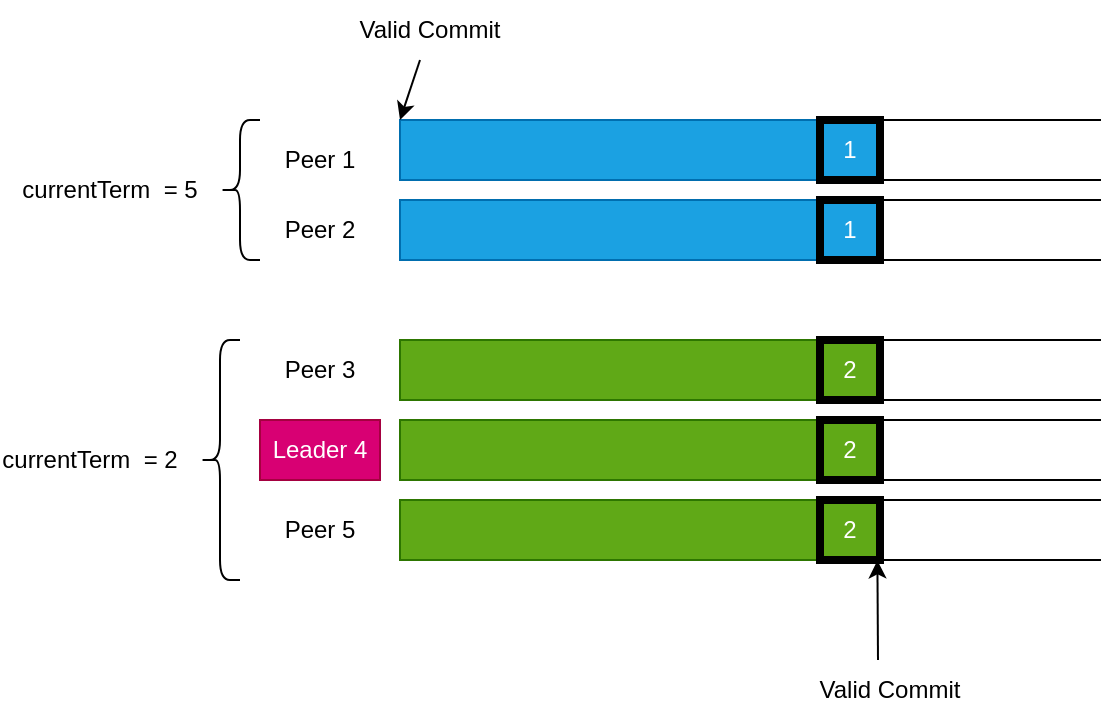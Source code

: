 <mxfile>
    <diagram id="sd-yzdimhjJbiO-xjuAy" name="Page-1">
        <mxGraphModel dx="548" dy="855" grid="1" gridSize="10" guides="1" tooltips="1" connect="1" arrows="1" fold="1" page="1" pageScale="1" pageWidth="827" pageHeight="1169" math="0" shadow="0">
            <root>
                <mxCell id="0"/>
                <mxCell id="1" parent="0"/>
                <mxCell id="2" value="" style="shape=partialRectangle;whiteSpace=wrap;html=1;bottom=1;right=1;left=1;top=0;fillColor=none;routingCenterX=-0.5;rotation=90;" parent="1" vertex="1">
                    <mxGeometry x="400" y="-40" width="30" height="350" as="geometry"/>
                </mxCell>
                <mxCell id="3" value="" style="shape=partialRectangle;whiteSpace=wrap;html=1;bottom=1;right=1;left=1;top=0;fillColor=none;routingCenterX=-0.5;rotation=90;" parent="1" vertex="1">
                    <mxGeometry x="400" width="30" height="350" as="geometry"/>
                </mxCell>
                <mxCell id="4" value="" style="shape=partialRectangle;whiteSpace=wrap;html=1;bottom=1;right=1;left=1;top=0;fillColor=none;routingCenterX=-0.5;rotation=90;" parent="1" vertex="1">
                    <mxGeometry x="400" y="70" width="30" height="350" as="geometry"/>
                </mxCell>
                <mxCell id="5" value="" style="shape=partialRectangle;whiteSpace=wrap;html=1;bottom=1;right=1;left=1;top=0;fillColor=none;routingCenterX=-0.5;rotation=90;" parent="1" vertex="1">
                    <mxGeometry x="400" y="110" width="30" height="350" as="geometry"/>
                </mxCell>
                <mxCell id="6" value="" style="shape=partialRectangle;whiteSpace=wrap;html=1;bottom=1;right=1;left=1;top=0;fillColor=none;routingCenterX=-0.5;rotation=90;" parent="1" vertex="1">
                    <mxGeometry x="400" y="150" width="30" height="350" as="geometry"/>
                </mxCell>
                <mxCell id="7" value="" style="rounded=0;whiteSpace=wrap;html=1;fillColor=#60a917;fontColor=#ffffff;strokeColor=#2D7600;" parent="1" vertex="1">
                    <mxGeometry x="240" y="230" width="240" height="30" as="geometry"/>
                </mxCell>
                <mxCell id="8" value="" style="rounded=0;whiteSpace=wrap;html=1;fillColor=#60a917;fontColor=#ffffff;strokeColor=#2D7600;" parent="1" vertex="1">
                    <mxGeometry x="240" y="270" width="240" height="30" as="geometry"/>
                </mxCell>
                <mxCell id="9" value="" style="rounded=0;whiteSpace=wrap;html=1;fillColor=#60a917;fontColor=#ffffff;strokeColor=#2D7600;" parent="1" vertex="1">
                    <mxGeometry x="240" y="310" width="240" height="30" as="geometry"/>
                </mxCell>
                <mxCell id="10" value="" style="rounded=0;whiteSpace=wrap;html=1;fillColor=#1ba1e2;fontColor=#ffffff;strokeColor=#006EAF;" parent="1" vertex="1">
                    <mxGeometry x="240" y="120" width="240" height="30" as="geometry"/>
                </mxCell>
                <mxCell id="11" value="" style="rounded=0;whiteSpace=wrap;html=1;fillColor=#1ba1e2;fontColor=#ffffff;strokeColor=#006EAF;" parent="1" vertex="1">
                    <mxGeometry x="240" y="160" width="240" height="30" as="geometry"/>
                </mxCell>
                <mxCell id="12" value="Peer 1" style="text;html=1;strokeColor=none;fillColor=none;align=center;verticalAlign=middle;whiteSpace=wrap;rounded=0;" parent="1" vertex="1">
                    <mxGeometry x="170" y="130" width="60" height="20" as="geometry"/>
                </mxCell>
                <mxCell id="13" value="Peer 2" style="text;html=1;strokeColor=none;fillColor=none;align=center;verticalAlign=middle;whiteSpace=wrap;rounded=0;" parent="1" vertex="1">
                    <mxGeometry x="170" y="160" width="60" height="30" as="geometry"/>
                </mxCell>
                <mxCell id="14" value="Peer 3" style="text;html=1;strokeColor=none;fillColor=none;align=center;verticalAlign=middle;whiteSpace=wrap;rounded=0;" parent="1" vertex="1">
                    <mxGeometry x="170" y="230" width="60" height="30" as="geometry"/>
                </mxCell>
                <mxCell id="15" value="Leader 4" style="text;html=1;strokeColor=#A50040;fillColor=#d80073;align=center;verticalAlign=middle;whiteSpace=wrap;rounded=0;fontColor=#ffffff;" parent="1" vertex="1">
                    <mxGeometry x="170" y="270" width="60" height="30" as="geometry"/>
                </mxCell>
                <mxCell id="16" value="Peer 5" style="text;html=1;strokeColor=none;fillColor=none;align=center;verticalAlign=middle;whiteSpace=wrap;rounded=0;" parent="1" vertex="1">
                    <mxGeometry x="170" y="310" width="60" height="30" as="geometry"/>
                </mxCell>
                <mxCell id="19" value="" style="endArrow=classic;html=1;entryX=1.007;entryY=0.318;entryDx=0;entryDy=0;entryPerimeter=0;" parent="1" target="6" edge="1">
                    <mxGeometry width="50" height="50" relative="1" as="geometry">
                        <mxPoint x="479" y="390" as="sourcePoint"/>
                        <mxPoint x="400" y="420" as="targetPoint"/>
                    </mxGeometry>
                </mxCell>
                <mxCell id="24" value="Valid Commit" style="text;html=1;strokeColor=none;fillColor=none;align=center;verticalAlign=middle;whiteSpace=wrap;rounded=0;dashed=1;" parent="1" vertex="1">
                    <mxGeometry x="440" y="390" width="90" height="30" as="geometry"/>
                </mxCell>
                <mxCell id="25" value="1" style="rounded=0;whiteSpace=wrap;html=1;fillColor=#1ba1e2;fontColor=#ffffff;strokeColor=#000000;strokeWidth=4;" parent="1" vertex="1">
                    <mxGeometry x="450" y="120" width="30" height="30" as="geometry"/>
                </mxCell>
                <mxCell id="26" value="1" style="rounded=0;whiteSpace=wrap;html=1;fillColor=#1ba1e2;fontColor=#ffffff;strokeColor=#000000;strokeWidth=4;" parent="1" vertex="1">
                    <mxGeometry x="450" y="160" width="30" height="30" as="geometry"/>
                </mxCell>
                <mxCell id="27" value="2" style="rounded=0;whiteSpace=wrap;html=1;fillColor=#60a917;fontColor=#ffffff;strokeColor=#000000;strokeWidth=4;" parent="1" vertex="1">
                    <mxGeometry x="450" y="230" width="30" height="30" as="geometry"/>
                </mxCell>
                <mxCell id="28" value="2" style="rounded=0;whiteSpace=wrap;html=1;fillColor=#60a917;fontColor=#ffffff;strokeColor=#000000;strokeWidth=4;" parent="1" vertex="1">
                    <mxGeometry x="450" y="270" width="30" height="30" as="geometry"/>
                </mxCell>
                <mxCell id="29" value="2" style="rounded=0;whiteSpace=wrap;html=1;fillColor=#60a917;fontColor=#ffffff;strokeColor=#000000;strokeWidth=4;" parent="1" vertex="1">
                    <mxGeometry x="450" y="310" width="30" height="30" as="geometry"/>
                </mxCell>
                <mxCell id="30" value="" style="endArrow=classic;html=1;" parent="1" edge="1" source="31">
                    <mxGeometry width="50" height="50" relative="1" as="geometry">
                        <mxPoint x="239" y="229.79" as="sourcePoint"/>
                        <mxPoint x="240" y="120" as="targetPoint"/>
                    </mxGeometry>
                </mxCell>
                <mxCell id="31" value="Valid Commit" style="text;html=1;strokeColor=none;fillColor=none;align=center;verticalAlign=middle;whiteSpace=wrap;rounded=0;dashed=1;" parent="1" vertex="1">
                    <mxGeometry x="210" y="60" width="90" height="30" as="geometry"/>
                </mxCell>
                <mxCell id="32" value="" style="shape=curlyBracket;whiteSpace=wrap;html=1;rounded=1;" vertex="1" parent="1">
                    <mxGeometry x="150" y="120" width="20" height="70" as="geometry"/>
                </mxCell>
                <mxCell id="33" value="currentTerm&amp;nbsp; = 5" style="text;html=1;strokeColor=none;fillColor=none;align=center;verticalAlign=middle;whiteSpace=wrap;rounded=0;" vertex="1" parent="1">
                    <mxGeometry x="50" y="140" width="90" height="30" as="geometry"/>
                </mxCell>
                <mxCell id="34" value="" style="shape=curlyBracket;whiteSpace=wrap;html=1;rounded=1;" vertex="1" parent="1">
                    <mxGeometry x="140" y="230" width="20" height="120" as="geometry"/>
                </mxCell>
                <mxCell id="35" value="currentTerm&amp;nbsp; = 2" style="text;html=1;strokeColor=none;fillColor=none;align=center;verticalAlign=middle;whiteSpace=wrap;rounded=0;" vertex="1" parent="1">
                    <mxGeometry x="40" y="275" width="90" height="30" as="geometry"/>
                </mxCell>
            </root>
        </mxGraphModel>
    </diagram>
</mxfile>